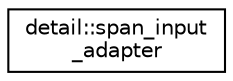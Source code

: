 digraph "Graphical Class Hierarchy"
{
 // LATEX_PDF_SIZE
  edge [fontname="Helvetica",fontsize="10",labelfontname="Helvetica",labelfontsize="10"];
  node [fontname="Helvetica",fontsize="10",shape=record];
  rankdir="LR";
  Node0 [label="detail::span_input\l_adapter",height=0.2,width=0.4,color="black", fillcolor="white", style="filled",URL="$classdetail_1_1span__input__adapter.html",tooltip=" "];
}
